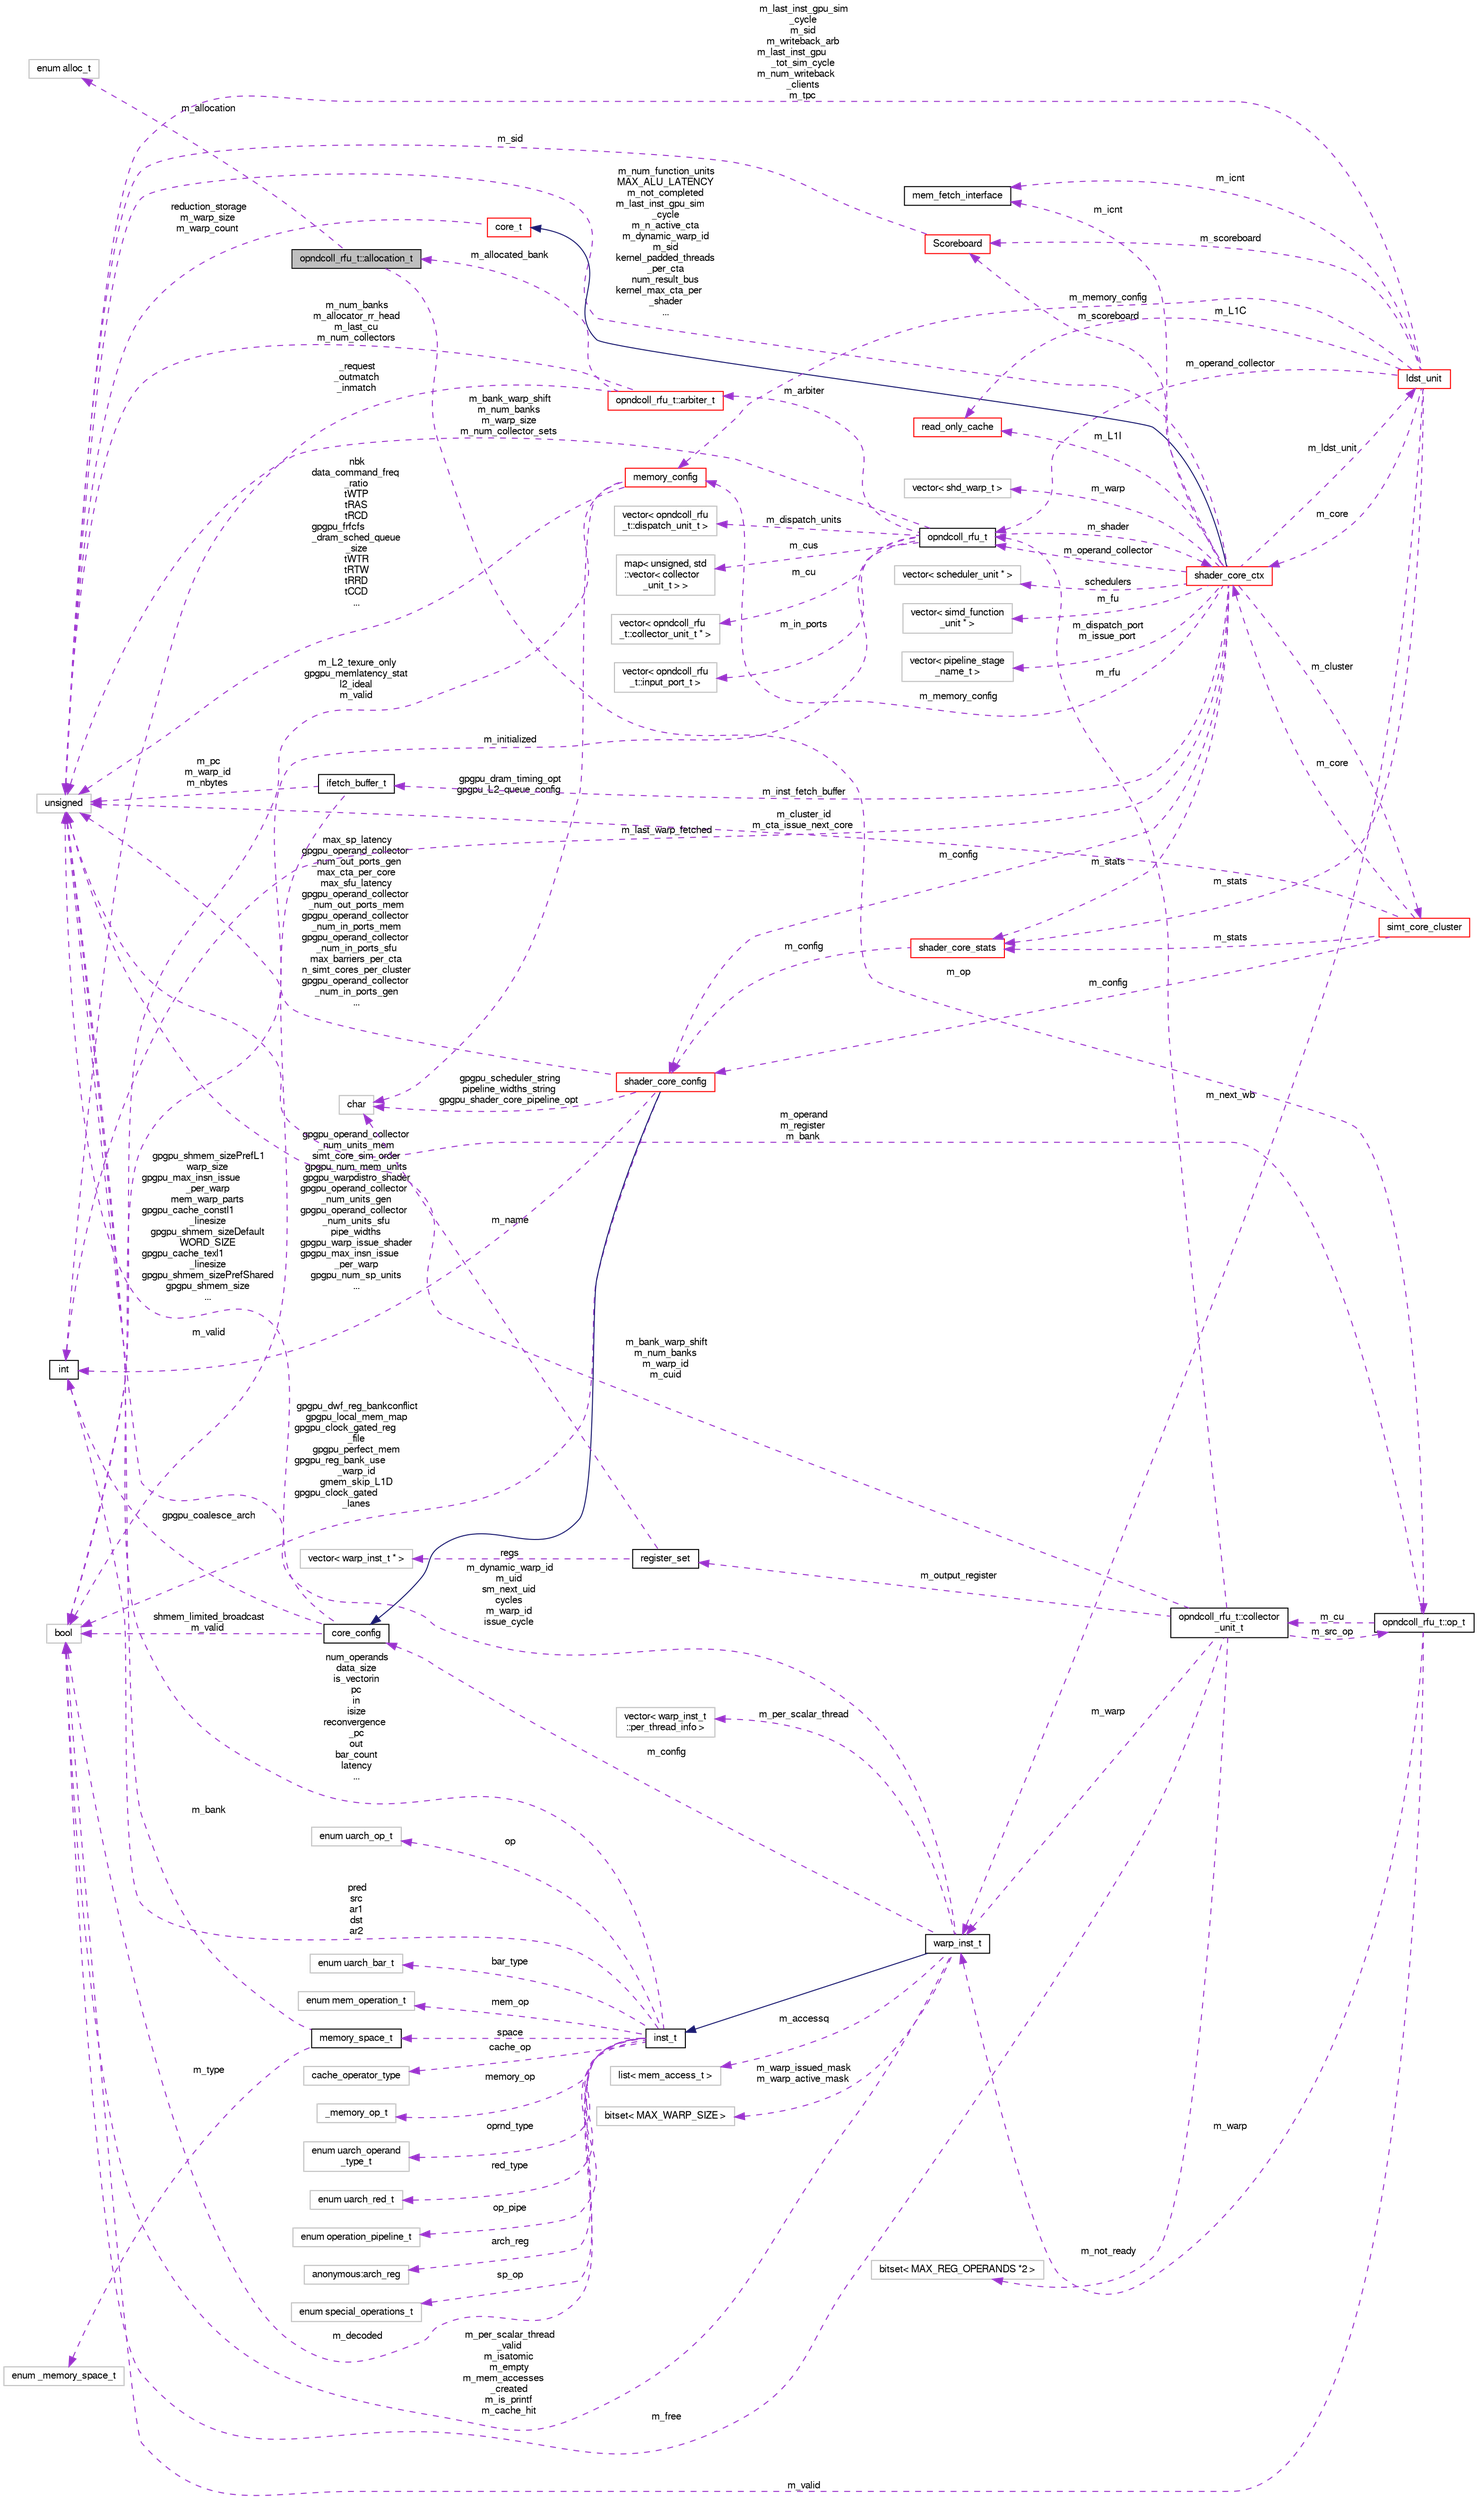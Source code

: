 digraph "opndcoll_rfu_t::allocation_t"
{
  bgcolor="transparent";
  edge [fontname="FreeSans",fontsize="10",labelfontname="FreeSans",labelfontsize="10"];
  node [fontname="FreeSans",fontsize="10",shape=record];
  rankdir="LR";
  Node1 [label="opndcoll_rfu_t::allocation_t",height=0.2,width=0.4,color="black", fillcolor="grey75", style="filled", fontcolor="black"];
  Node2 -> Node1 [dir="back",color="darkorchid3",fontsize="10",style="dashed",label=" m_op" ,fontname="FreeSans"];
  Node2 [label="opndcoll_rfu_t::op_t",height=0.2,width=0.4,color="black",URL="$classopndcoll__rfu__t_1_1op__t.html"];
  Node3 -> Node2 [dir="back",color="darkorchid3",fontsize="10",style="dashed",label=" m_warp" ,fontname="FreeSans"];
  Node3 [label="warp_inst_t",height=0.2,width=0.4,color="black",URL="$classwarp__inst__t.html"];
  Node4 -> Node3 [dir="back",color="midnightblue",fontsize="10",style="solid",fontname="FreeSans"];
  Node4 [label="inst_t",height=0.2,width=0.4,color="black",URL="$classinst__t.html"];
  Node5 -> Node4 [dir="back",color="darkorchid3",fontsize="10",style="dashed",label=" arch_reg" ,fontname="FreeSans"];
  Node5 [label="anonymous:arch_reg",height=0.2,width=0.4,color="grey75"];
  Node6 -> Node4 [dir="back",color="darkorchid3",fontsize="10",style="dashed",label=" sp_op" ,fontname="FreeSans"];
  Node6 [label="enum special_operations_t",height=0.2,width=0.4,color="grey75"];
  Node7 -> Node4 [dir="back",color="darkorchid3",fontsize="10",style="dashed",label=" op" ,fontname="FreeSans"];
  Node7 [label="enum uarch_op_t",height=0.2,width=0.4,color="grey75"];
  Node8 -> Node4 [dir="back",color="darkorchid3",fontsize="10",style="dashed",label=" bar_type" ,fontname="FreeSans"];
  Node8 [label="enum uarch_bar_t",height=0.2,width=0.4,color="grey75"];
  Node9 -> Node4 [dir="back",color="darkorchid3",fontsize="10",style="dashed",label=" mem_op" ,fontname="FreeSans"];
  Node9 [label="enum mem_operation_t",height=0.2,width=0.4,color="grey75"];
  Node10 -> Node4 [dir="back",color="darkorchid3",fontsize="10",style="dashed",label=" cache_op" ,fontname="FreeSans"];
  Node10 [label="cache_operator_type",height=0.2,width=0.4,color="grey75"];
  Node11 -> Node4 [dir="back",color="darkorchid3",fontsize="10",style="dashed",label=" space" ,fontname="FreeSans"];
  Node11 [label="memory_space_t",height=0.2,width=0.4,color="black",URL="$classmemory__space__t.html"];
  Node12 -> Node11 [dir="back",color="darkorchid3",fontsize="10",style="dashed",label=" m_type" ,fontname="FreeSans"];
  Node12 [label="enum _memory_space_t",height=0.2,width=0.4,color="grey75"];
  Node13 -> Node11 [dir="back",color="darkorchid3",fontsize="10",style="dashed",label=" m_bank" ,fontname="FreeSans"];
  Node13 [label="unsigned",height=0.2,width=0.4,color="grey75"];
  Node14 -> Node4 [dir="back",color="darkorchid3",fontsize="10",style="dashed",label=" pred\nsrc\nar1\ndst\nar2" ,fontname="FreeSans"];
  Node14 [label="int",height=0.2,width=0.4,color="black",URL="$classint.html"];
  Node15 -> Node4 [dir="back",color="darkorchid3",fontsize="10",style="dashed",label=" memory_op" ,fontname="FreeSans"];
  Node15 [label="_memory_op_t",height=0.2,width=0.4,color="grey75"];
  Node16 -> Node4 [dir="back",color="darkorchid3",fontsize="10",style="dashed",label=" m_decoded" ,fontname="FreeSans"];
  Node16 [label="bool",height=0.2,width=0.4,color="grey75"];
  Node17 -> Node4 [dir="back",color="darkorchid3",fontsize="10",style="dashed",label=" oprnd_type" ,fontname="FreeSans"];
  Node17 [label="enum uarch_operand\l_type_t",height=0.2,width=0.4,color="grey75"];
  Node18 -> Node4 [dir="back",color="darkorchid3",fontsize="10",style="dashed",label=" red_type" ,fontname="FreeSans"];
  Node18 [label="enum uarch_red_t",height=0.2,width=0.4,color="grey75"];
  Node13 -> Node4 [dir="back",color="darkorchid3",fontsize="10",style="dashed",label=" num_operands\ndata_size\nis_vectorin\npc\nin\nisize\nreconvergence\l_pc\nout\nbar_count\nlatency\n..." ,fontname="FreeSans"];
  Node19 -> Node4 [dir="back",color="darkorchid3",fontsize="10",style="dashed",label=" op_pipe" ,fontname="FreeSans"];
  Node19 [label="enum operation_pipeline_t",height=0.2,width=0.4,color="grey75"];
  Node20 -> Node3 [dir="back",color="darkorchid3",fontsize="10",style="dashed",label=" m_warp_issued_mask\nm_warp_active_mask" ,fontname="FreeSans"];
  Node20 [label="bitset\< MAX_WARP_SIZE \>",height=0.2,width=0.4,color="grey75"];
  Node21 -> Node3 [dir="back",color="darkorchid3",fontsize="10",style="dashed",label=" m_per_scalar_thread" ,fontname="FreeSans"];
  Node21 [label="vector\< warp_inst_t\l::per_thread_info \>",height=0.2,width=0.4,color="grey75"];
  Node22 -> Node3 [dir="back",color="darkorchid3",fontsize="10",style="dashed",label=" m_accessq" ,fontname="FreeSans"];
  Node22 [label="list\< mem_access_t \>",height=0.2,width=0.4,color="grey75"];
  Node23 -> Node3 [dir="back",color="darkorchid3",fontsize="10",style="dashed",label=" m_config" ,fontname="FreeSans"];
  Node23 [label="core_config",height=0.2,width=0.4,color="black",URL="$structcore__config.html"];
  Node14 -> Node23 [dir="back",color="darkorchid3",fontsize="10",style="dashed",label=" gpgpu_coalesce_arch" ,fontname="FreeSans"];
  Node16 -> Node23 [dir="back",color="darkorchid3",fontsize="10",style="dashed",label=" shmem_limited_broadcast\nm_valid" ,fontname="FreeSans"];
  Node13 -> Node23 [dir="back",color="darkorchid3",fontsize="10",style="dashed",label=" gpgpu_shmem_sizePrefL1\nwarp_size\ngpgpu_max_insn_issue\l_per_warp\nmem_warp_parts\ngpgpu_cache_constl1\l_linesize\ngpgpu_shmem_sizeDefault\nWORD_SIZE\ngpgpu_cache_texl1\l_linesize\ngpgpu_shmem_sizePrefShared\ngpgpu_shmem_size\n..." ,fontname="FreeSans"];
  Node16 -> Node3 [dir="back",color="darkorchid3",fontsize="10",style="dashed",label=" m_per_scalar_thread\l_valid\nm_isatomic\nm_empty\nm_mem_accesses\l_created\nm_is_printf\nm_cache_hit" ,fontname="FreeSans"];
  Node13 -> Node3 [dir="back",color="darkorchid3",fontsize="10",style="dashed",label=" m_dynamic_warp_id\nm_uid\nsm_next_uid\ncycles\nm_warp_id\nissue_cycle" ,fontname="FreeSans"];
  Node24 -> Node2 [dir="back",color="darkorchid3",fontsize="10",style="dashed",label=" m_cu" ,fontname="FreeSans"];
  Node24 [label="opndcoll_rfu_t::collector\l_unit_t",height=0.2,width=0.4,color="black",URL="$classopndcoll__rfu__t_1_1collector__unit__t.html"];
  Node2 -> Node24 [dir="back",color="darkorchid3",fontsize="10",style="dashed",label=" m_src_op" ,fontname="FreeSans"];
  Node25 -> Node24 [dir="back",color="darkorchid3",fontsize="10",style="dashed",label=" m_output_register" ,fontname="FreeSans"];
  Node25 [label="register_set",height=0.2,width=0.4,color="black",URL="$classregister__set.html"];
  Node26 -> Node25 [dir="back",color="darkorchid3",fontsize="10",style="dashed",label=" m_name" ,fontname="FreeSans"];
  Node26 [label="char",height=0.2,width=0.4,color="grey75"];
  Node27 -> Node25 [dir="back",color="darkorchid3",fontsize="10",style="dashed",label=" regs" ,fontname="FreeSans"];
  Node27 [label="vector\< warp_inst_t * \>",height=0.2,width=0.4,color="grey75"];
  Node3 -> Node24 [dir="back",color="darkorchid3",fontsize="10",style="dashed",label=" m_warp" ,fontname="FreeSans"];
  Node16 -> Node24 [dir="back",color="darkorchid3",fontsize="10",style="dashed",label=" m_free" ,fontname="FreeSans"];
  Node28 -> Node24 [dir="back",color="darkorchid3",fontsize="10",style="dashed",label=" m_rfu" ,fontname="FreeSans"];
  Node28 [label="opndcoll_rfu_t",height=0.2,width=0.4,color="black",URL="$classopndcoll__rfu__t.html"];
  Node29 -> Node28 [dir="back",color="darkorchid3",fontsize="10",style="dashed",label=" m_in_ports" ,fontname="FreeSans"];
  Node29 [label="vector\< opndcoll_rfu\l_t::input_port_t \>",height=0.2,width=0.4,color="grey75"];
  Node30 -> Node28 [dir="back",color="darkorchid3",fontsize="10",style="dashed",label=" m_dispatch_units" ,fontname="FreeSans"];
  Node30 [label="vector\< opndcoll_rfu\l_t::dispatch_unit_t \>",height=0.2,width=0.4,color="grey75"];
  Node31 -> Node28 [dir="back",color="darkorchid3",fontsize="10",style="dashed",label=" m_cus" ,fontname="FreeSans"];
  Node31 [label="map\< unsigned, std\l::vector\< collector\l_unit_t \> \>",height=0.2,width=0.4,color="grey75"];
  Node16 -> Node28 [dir="back",color="darkorchid3",fontsize="10",style="dashed",label=" m_initialized" ,fontname="FreeSans"];
  Node32 -> Node28 [dir="back",color="darkorchid3",fontsize="10",style="dashed",label=" m_shader" ,fontname="FreeSans"];
  Node32 [label="shader_core_ctx",height=0.2,width=0.4,color="red",URL="$classshader__core__ctx.html"];
  Node33 -> Node32 [dir="back",color="midnightblue",fontsize="10",style="solid",fontname="FreeSans"];
  Node33 [label="core_t",height=0.2,width=0.4,color="red",URL="$classcore__t.html"];
  Node13 -> Node33 [dir="back",color="darkorchid3",fontsize="10",style="dashed",label=" reduction_storage\nm_warp_size\nm_warp_count" ,fontname="FreeSans"];
  Node61 -> Node32 [dir="back",color="darkorchid3",fontsize="10",style="dashed",label=" m_cluster" ,fontname="FreeSans"];
  Node61 [label="simt_core_cluster",height=0.2,width=0.4,color="red",URL="$classsimt__core__cluster.html"];
  Node46 -> Node61 [dir="back",color="darkorchid3",fontsize="10",style="dashed",label=" m_config" ,fontname="FreeSans"];
  Node46 [label="shader_core_config",height=0.2,width=0.4,color="red",URL="$structshader__core__config.html"];
  Node23 -> Node46 [dir="back",color="midnightblue",fontsize="10",style="solid",fontname="FreeSans"];
  Node26 -> Node46 [dir="back",color="darkorchid3",fontsize="10",style="dashed",label=" gpgpu_scheduler_string\npipeline_widths_string\ngpgpu_shader_core_pipeline_opt" ,fontname="FreeSans"];
  Node14 -> Node46 [dir="back",color="darkorchid3",fontsize="10",style="dashed",label=" gpgpu_operand_collector\l_num_units_mem\nsimt_core_sim_order\ngpgpu_num_mem_units\ngpgpu_warpdistro_shader\ngpgpu_operand_collector\l_num_units_gen\ngpgpu_operand_collector\l_num_units_sfu\npipe_widths\ngpgpu_warp_issue_shader\ngpgpu_max_insn_issue\l_per_warp\ngpgpu_num_sp_units\n..." ,fontname="FreeSans"];
  Node16 -> Node46 [dir="back",color="darkorchid3",fontsize="10",style="dashed",label=" gpgpu_dwf_reg_bankconflict\ngpgpu_local_mem_map\ngpgpu_clock_gated_reg\l_file\ngpgpu_perfect_mem\ngpgpu_reg_bank_use\l_warp_id\ngmem_skip_L1D\ngpgpu_clock_gated\l_lanes" ,fontname="FreeSans"];
  Node13 -> Node46 [dir="back",color="darkorchid3",fontsize="10",style="dashed",label=" max_sp_latency\ngpgpu_operand_collector\l_num_out_ports_gen\nmax_cta_per_core\nmax_sfu_latency\ngpgpu_operand_collector\l_num_out_ports_mem\ngpgpu_operand_collector\l_num_in_ports_mem\ngpgpu_operand_collector\l_num_in_ports_sfu\nmax_barriers_per_cta\nn_simt_cores_per_cluster\ngpgpu_operand_collector\l_num_in_ports_gen\n..." ,fontname="FreeSans"];
  Node62 -> Node61 [dir="back",color="darkorchid3",fontsize="10",style="dashed",label=" m_stats" ,fontname="FreeSans"];
  Node62 [label="shader_core_stats",height=0.2,width=0.4,color="red",URL="$classshader__core__stats.html"];
  Node46 -> Node62 [dir="back",color="darkorchid3",fontsize="10",style="dashed",label=" m_config" ,fontname="FreeSans"];
  Node32 -> Node61 [dir="back",color="darkorchid3",fontsize="10",style="dashed",label=" m_core" ,fontname="FreeSans"];
  Node13 -> Node61 [dir="back",color="darkorchid3",fontsize="10",style="dashed",label=" m_cluster_id\nm_cta_issue_next_core" ,fontname="FreeSans"];
  Node46 -> Node32 [dir="back",color="darkorchid3",fontsize="10",style="dashed",label=" m_config" ,fontname="FreeSans"];
  Node249 -> Node32 [dir="back",color="darkorchid3",fontsize="10",style="dashed",label=" m_inst_fetch_buffer" ,fontname="FreeSans"];
  Node249 [label="ifetch_buffer_t",height=0.2,width=0.4,color="black",URL="$structifetch__buffer__t.html"];
  Node16 -> Node249 [dir="back",color="darkorchid3",fontsize="10",style="dashed",label=" m_valid" ,fontname="FreeSans"];
  Node13 -> Node249 [dir="back",color="darkorchid3",fontsize="10",style="dashed",label=" m_pc\nm_warp_id\nm_nbytes" ,fontname="FreeSans"];
  Node250 -> Node32 [dir="back",color="darkorchid3",fontsize="10",style="dashed",label=" m_warp" ,fontname="FreeSans"];
  Node250 [label="vector\< shd_warp_t \>",height=0.2,width=0.4,color="grey75"];
  Node111 -> Node32 [dir="back",color="darkorchid3",fontsize="10",style="dashed",label=" m_icnt" ,fontname="FreeSans"];
  Node111 [label="mem_fetch_interface",height=0.2,width=0.4,color="black",URL="$classmem__fetch__interface.html"];
  Node62 -> Node32 [dir="back",color="darkorchid3",fontsize="10",style="dashed",label=" m_stats" ,fontname="FreeSans"];
  Node73 -> Node32 [dir="back",color="darkorchid3",fontsize="10",style="dashed",label=" m_memory_config" ,fontname="FreeSans"];
  Node73 [label="memory_config",height=0.2,width=0.4,color="red",URL="$structmemory__config.html"];
  Node26 -> Node73 [dir="back",color="darkorchid3",fontsize="10",style="dashed",label=" gpgpu_dram_timing_opt\ngpgpu_L2_queue_config" ,fontname="FreeSans"];
  Node16 -> Node73 [dir="back",color="darkorchid3",fontsize="10",style="dashed",label=" m_L2_texure_only\ngpgpu_memlatency_stat\nl2_ideal\nm_valid" ,fontname="FreeSans"];
  Node13 -> Node73 [dir="back",color="darkorchid3",fontsize="10",style="dashed",label=" nbk\ndata_command_freq\l_ratio\ntWTP\ntRAS\ntRCD\ngpgpu_frfcfs\l_dram_sched_queue\l_size\ntWTR\ntRTW\ntRRD\ntCCD\n..." ,fontname="FreeSans"];
  Node251 -> Node32 [dir="back",color="darkorchid3",fontsize="10",style="dashed",label=" m_scoreboard" ,fontname="FreeSans"];
  Node251 [label="Scoreboard",height=0.2,width=0.4,color="red",URL="$classScoreboard.html"];
  Node13 -> Node251 [dir="back",color="darkorchid3",fontsize="10",style="dashed",label=" m_sid" ,fontname="FreeSans"];
  Node253 -> Node32 [dir="back",color="darkorchid3",fontsize="10",style="dashed",label=" m_fu" ,fontname="FreeSans"];
  Node253 [label="vector\< simd_function\l_unit * \>",height=0.2,width=0.4,color="grey75"];
  Node254 -> Node32 [dir="back",color="darkorchid3",fontsize="10",style="dashed",label=" m_dispatch_port\nm_issue_port" ,fontname="FreeSans"];
  Node254 [label="vector\< pipeline_stage\l_name_t \>",height=0.2,width=0.4,color="grey75"];
  Node14 -> Node32 [dir="back",color="darkorchid3",fontsize="10",style="dashed",label=" m_last_warp_fetched" ,fontname="FreeSans"];
  Node255 -> Node32 [dir="back",color="darkorchid3",fontsize="10",style="dashed",label=" m_L1I" ,fontname="FreeSans"];
  Node255 [label="read_only_cache",height=0.2,width=0.4,color="red",URL="$classread__only__cache.html",tooltip="Read only cache. "];
  Node256 -> Node32 [dir="back",color="darkorchid3",fontsize="10",style="dashed",label=" m_ldst_unit" ,fontname="FreeSans"];
  Node256 [label="ldst_unit",height=0.2,width=0.4,color="red",URL="$classldst__unit.html"];
  Node62 -> Node256 [dir="back",color="darkorchid3",fontsize="10",style="dashed",label=" m_stats" ,fontname="FreeSans"];
  Node3 -> Node256 [dir="back",color="darkorchid3",fontsize="10",style="dashed",label=" m_next_wb" ,fontname="FreeSans"];
  Node111 -> Node256 [dir="back",color="darkorchid3",fontsize="10",style="dashed",label=" m_icnt" ,fontname="FreeSans"];
  Node73 -> Node256 [dir="back",color="darkorchid3",fontsize="10",style="dashed",label=" m_memory_config" ,fontname="FreeSans"];
  Node251 -> Node256 [dir="back",color="darkorchid3",fontsize="10",style="dashed",label=" m_scoreboard" ,fontname="FreeSans"];
  Node255 -> Node256 [dir="back",color="darkorchid3",fontsize="10",style="dashed",label=" m_L1C" ,fontname="FreeSans"];
  Node28 -> Node256 [dir="back",color="darkorchid3",fontsize="10",style="dashed",label=" m_operand_collector" ,fontname="FreeSans"];
  Node32 -> Node256 [dir="back",color="darkorchid3",fontsize="10",style="dashed",label=" m_core" ,fontname="FreeSans"];
  Node13 -> Node256 [dir="back",color="darkorchid3",fontsize="10",style="dashed",label=" m_last_inst_gpu_sim\l_cycle\nm_sid\nm_writeback_arb\nm_last_inst_gpu\l_tot_sim_cycle\nm_num_writeback\l_clients\nm_tpc" ,fontname="FreeSans"];
  Node271 -> Node32 [dir="back",color="darkorchid3",fontsize="10",style="dashed",label=" schedulers" ,fontname="FreeSans"];
  Node271 [label="vector\< scheduler_unit * \>",height=0.2,width=0.4,color="grey75"];
  Node28 -> Node32 [dir="back",color="darkorchid3",fontsize="10",style="dashed",label=" m_operand_collector" ,fontname="FreeSans"];
  Node13 -> Node32 [dir="back",color="darkorchid3",fontsize="10",style="dashed",label=" m_num_function_units\nMAX_ALU_LATENCY\nm_not_completed\nm_last_inst_gpu_sim\l_cycle\nm_n_active_cta\nm_dynamic_warp_id\nm_sid\nkernel_padded_threads\l_per_cta\nnum_result_bus\nkernel_max_cta_per\l_shader\n..." ,fontname="FreeSans"];
  Node13 -> Node28 [dir="back",color="darkorchid3",fontsize="10",style="dashed",label=" m_bank_warp_shift\nm_num_banks\nm_warp_size\nm_num_collector_sets" ,fontname="FreeSans"];
  Node279 -> Node28 [dir="back",color="darkorchid3",fontsize="10",style="dashed",label=" m_arbiter" ,fontname="FreeSans"];
  Node279 [label="opndcoll_rfu_t::arbiter_t",height=0.2,width=0.4,color="red",URL="$classopndcoll__rfu__t_1_1arbiter__t.html"];
  Node14 -> Node279 [dir="back",color="darkorchid3",fontsize="10",style="dashed",label=" _request\n_outmatch\n_inmatch" ,fontname="FreeSans"];
  Node1 -> Node279 [dir="back",color="darkorchid3",fontsize="10",style="dashed",label=" m_allocated_bank" ,fontname="FreeSans"];
  Node13 -> Node279 [dir="back",color="darkorchid3",fontsize="10",style="dashed",label=" m_num_banks\nm_allocator_rr_head\nm_last_cu\nm_num_collectors" ,fontname="FreeSans"];
  Node281 -> Node28 [dir="back",color="darkorchid3",fontsize="10",style="dashed",label=" m_cu" ,fontname="FreeSans"];
  Node281 [label="vector\< opndcoll_rfu\l_t::collector_unit_t * \>",height=0.2,width=0.4,color="grey75"];
  Node282 -> Node24 [dir="back",color="darkorchid3",fontsize="10",style="dashed",label=" m_not_ready" ,fontname="FreeSans"];
  Node282 [label="bitset\< MAX_REG_OPERANDS *2 \>",height=0.2,width=0.4,color="grey75"];
  Node13 -> Node24 [dir="back",color="darkorchid3",fontsize="10",style="dashed",label=" m_bank_warp_shift\nm_num_banks\nm_warp_id\nm_cuid" ,fontname="FreeSans"];
  Node16 -> Node2 [dir="back",color="darkorchid3",fontsize="10",style="dashed",label=" m_valid" ,fontname="FreeSans"];
  Node13 -> Node2 [dir="back",color="darkorchid3",fontsize="10",style="dashed",label=" m_operand\nm_register\nm_bank" ,fontname="FreeSans"];
  Node283 -> Node1 [dir="back",color="darkorchid3",fontsize="10",style="dashed",label=" m_allocation" ,fontname="FreeSans"];
  Node283 [label="enum alloc_t",height=0.2,width=0.4,color="grey75"];
}

